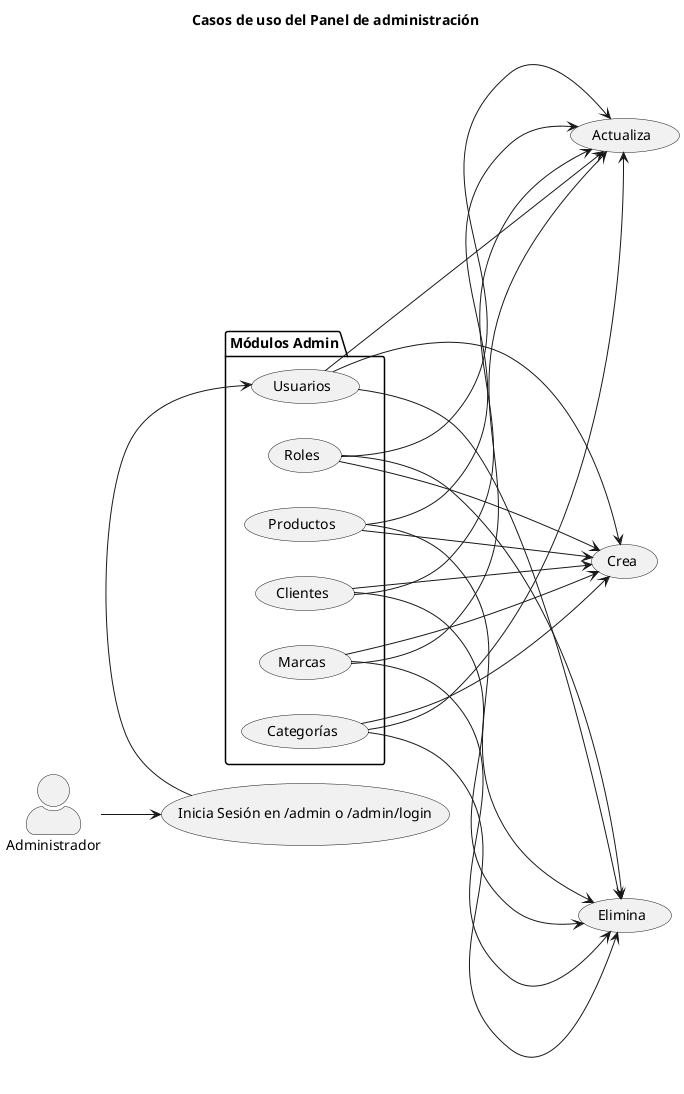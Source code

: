 @startuml
title Casos de uso del Panel de administración
skinparam actorStyle awesome
left to right direction

package "Módulos Admin" {
    usecase Usuarios
    usecase Productos
    usecase Marcas
    usecase Categorías
    usecase Clientes
    usecase Roles
}
:Administrador: --> (Inicia Sesión en /admin o /admin/login)
(Inicia Sesión en /admin o /admin/login) -> (Usuarios)

(Usuarios) ---> (Crea)
(Usuarios) ---> (Actualiza)
(Usuarios) ---> (Elimina)

(Productos) ---> (Crea)
(Productos) ---> (Actualiza)
(Productos) ---> (Elimina)

(Marcas) ---> (Crea)
(Marcas) ---> (Actualiza)
(Marcas) ---> (Elimina)

(Categorías) ---> (Crea)
(Categorías) ---> (Actualiza)
(Categorías) ---> (Elimina)

(Clientes) ---> (Crea)
(Clientes) ---> (Actualiza)
(Clientes) ---> (Elimina)

(Roles) ---> (Crea)
(Roles) ---> (Actualiza)
(Roles) ---> (Elimina)

@enduml